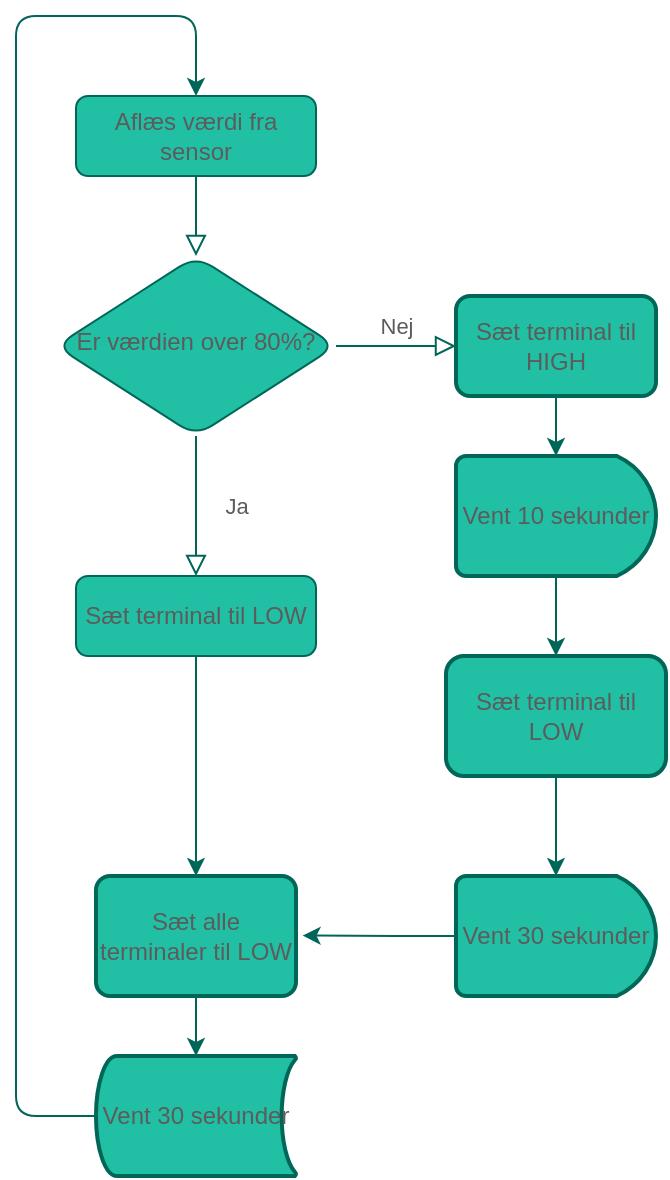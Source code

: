 <mxfile version="15.9.4" type="device"><diagram id="C5RBs43oDa-KdzZeNtuy" name="Page-1"><mxGraphModel dx="1681" dy="681" grid="0" gridSize="10" guides="1" tooltips="1" connect="1" arrows="1" fold="1" page="1" pageScale="1" pageWidth="827" pageHeight="1169" math="0" shadow="0"><root><mxCell id="WIyWlLk6GJQsqaUBKTNV-0"/><mxCell id="WIyWlLk6GJQsqaUBKTNV-1" parent="WIyWlLk6GJQsqaUBKTNV-0"/><mxCell id="WIyWlLk6GJQsqaUBKTNV-2" value="" style="rounded=1;html=1;jettySize=auto;orthogonalLoop=1;fontSize=11;endArrow=block;endFill=0;endSize=8;strokeWidth=1;shadow=0;labelBackgroundColor=none;edgeStyle=orthogonalEdgeStyle;strokeColor=#006658;fontColor=#5C5C5C;" parent="WIyWlLk6GJQsqaUBKTNV-1" source="WIyWlLk6GJQsqaUBKTNV-3" target="WIyWlLk6GJQsqaUBKTNV-6" edge="1"><mxGeometry relative="1" as="geometry"/></mxCell><mxCell id="WIyWlLk6GJQsqaUBKTNV-3" value="Aflæs værdi fra sensor" style="rounded=1;whiteSpace=wrap;html=1;fontSize=12;glass=0;strokeWidth=1;shadow=0;fillColor=#21C0A5;strokeColor=#006658;fontColor=#5C5C5C;" parent="WIyWlLk6GJQsqaUBKTNV-1" vertex="1"><mxGeometry x="140" y="80" width="120" height="40" as="geometry"/></mxCell><mxCell id="WIyWlLk6GJQsqaUBKTNV-4" value="Ja" style="rounded=1;html=1;jettySize=auto;orthogonalLoop=1;fontSize=11;endArrow=block;endFill=0;endSize=8;strokeWidth=1;shadow=0;labelBackgroundColor=none;edgeStyle=orthogonalEdgeStyle;entryX=0.5;entryY=0;entryDx=0;entryDy=0;strokeColor=#006658;fontColor=#5C5C5C;" parent="WIyWlLk6GJQsqaUBKTNV-1" source="WIyWlLk6GJQsqaUBKTNV-6" target="WIyWlLk6GJQsqaUBKTNV-7" edge="1"><mxGeometry y="20" relative="1" as="geometry"><mxPoint as="offset"/><mxPoint x="200" y="300.0" as="targetPoint"/></mxGeometry></mxCell><mxCell id="WIyWlLk6GJQsqaUBKTNV-5" value="Nej" style="edgeStyle=orthogonalEdgeStyle;rounded=1;html=1;jettySize=auto;orthogonalLoop=1;fontSize=11;endArrow=block;endFill=0;endSize=8;strokeWidth=1;shadow=0;labelBackgroundColor=none;entryX=0;entryY=0.5;entryDx=0;entryDy=0;strokeColor=#006658;fontColor=#5C5C5C;" parent="WIyWlLk6GJQsqaUBKTNV-1" source="WIyWlLk6GJQsqaUBKTNV-6" target="7QnliCq51Iucme1drgp8-0" edge="1"><mxGeometry y="10" relative="1" as="geometry"><mxPoint as="offset"/><mxPoint x="320" y="205" as="targetPoint"/></mxGeometry></mxCell><mxCell id="WIyWlLk6GJQsqaUBKTNV-6" value="Er værdien over 80%?" style="rhombus;whiteSpace=wrap;html=1;shadow=0;fontFamily=Helvetica;fontSize=12;align=center;strokeWidth=1;spacing=6;spacingTop=-4;fillColor=#21C0A5;strokeColor=#006658;fontColor=#5C5C5C;rounded=1;" parent="WIyWlLk6GJQsqaUBKTNV-1" vertex="1"><mxGeometry x="130" y="160" width="140" height="90" as="geometry"/></mxCell><mxCell id="7QnliCq51Iucme1drgp8-9" style="edgeStyle=orthogonalEdgeStyle;rounded=1;orthogonalLoop=1;jettySize=auto;html=1;exitX=0.5;exitY=1;exitDx=0;exitDy=0;entryX=0.5;entryY=0;entryDx=0;entryDy=0;strokeColor=#006658;fontColor=#5C5C5C;" edge="1" parent="WIyWlLk6GJQsqaUBKTNV-1" source="WIyWlLk6GJQsqaUBKTNV-7" target="7QnliCq51Iucme1drgp8-7"><mxGeometry relative="1" as="geometry"/></mxCell><mxCell id="WIyWlLk6GJQsqaUBKTNV-7" value="Sæt terminal til LOW" style="rounded=1;whiteSpace=wrap;html=1;fontSize=12;glass=0;strokeWidth=1;shadow=0;fillColor=#21C0A5;strokeColor=#006658;fontColor=#5C5C5C;" parent="WIyWlLk6GJQsqaUBKTNV-1" vertex="1"><mxGeometry x="140" y="320" width="120" height="40" as="geometry"/></mxCell><mxCell id="7QnliCq51Iucme1drgp8-2" style="edgeStyle=orthogonalEdgeStyle;rounded=1;orthogonalLoop=1;jettySize=auto;html=1;exitX=0.5;exitY=1;exitDx=0;exitDy=0;entryX=0.5;entryY=0;entryDx=0;entryDy=0;entryPerimeter=0;strokeColor=#006658;fontColor=#5C5C5C;" edge="1" parent="WIyWlLk6GJQsqaUBKTNV-1" source="7QnliCq51Iucme1drgp8-0" target="7QnliCq51Iucme1drgp8-1"><mxGeometry relative="1" as="geometry"/></mxCell><mxCell id="7QnliCq51Iucme1drgp8-0" value="Sæt terminal til HIGH" style="rounded=1;whiteSpace=wrap;html=1;absoluteArcSize=1;arcSize=14;strokeWidth=2;fillColor=#21C0A5;strokeColor=#006658;fontColor=#5C5C5C;" vertex="1" parent="WIyWlLk6GJQsqaUBKTNV-1"><mxGeometry x="330" y="180" width="100" height="50" as="geometry"/></mxCell><mxCell id="7QnliCq51Iucme1drgp8-4" value="" style="edgeStyle=orthogonalEdgeStyle;rounded=1;orthogonalLoop=1;jettySize=auto;html=1;strokeColor=#006658;fontColor=#5C5C5C;" edge="1" parent="WIyWlLk6GJQsqaUBKTNV-1" source="7QnliCq51Iucme1drgp8-1" target="7QnliCq51Iucme1drgp8-3"><mxGeometry relative="1" as="geometry"/></mxCell><mxCell id="7QnliCq51Iucme1drgp8-1" value="Vent 10 sekunder" style="strokeWidth=2;html=1;shape=mxgraph.flowchart.delay;whiteSpace=wrap;fillColor=#21C0A5;strokeColor=#006658;fontColor=#5C5C5C;rounded=1;" vertex="1" parent="WIyWlLk6GJQsqaUBKTNV-1"><mxGeometry x="330" y="260" width="100" height="60" as="geometry"/></mxCell><mxCell id="7QnliCq51Iucme1drgp8-6" style="edgeStyle=orthogonalEdgeStyle;rounded=1;orthogonalLoop=1;jettySize=auto;html=1;exitX=0.5;exitY=1;exitDx=0;exitDy=0;entryX=0.5;entryY=0;entryDx=0;entryDy=0;entryPerimeter=0;strokeColor=#006658;fontColor=#5C5C5C;" edge="1" parent="WIyWlLk6GJQsqaUBKTNV-1" source="7QnliCq51Iucme1drgp8-3" target="7QnliCq51Iucme1drgp8-5"><mxGeometry relative="1" as="geometry"/></mxCell><mxCell id="7QnliCq51Iucme1drgp8-3" value="Sæt terminal til LOW" style="rounded=1;whiteSpace=wrap;html=1;strokeWidth=2;fillColor=#21C0A5;strokeColor=#006658;fontColor=#5C5C5C;" vertex="1" parent="WIyWlLk6GJQsqaUBKTNV-1"><mxGeometry x="325" y="360" width="110" height="60" as="geometry"/></mxCell><mxCell id="7QnliCq51Iucme1drgp8-8" style="edgeStyle=orthogonalEdgeStyle;rounded=1;orthogonalLoop=1;jettySize=auto;html=1;exitX=0;exitY=0.5;exitDx=0;exitDy=0;exitPerimeter=0;entryX=1.033;entryY=0.496;entryDx=0;entryDy=0;entryPerimeter=0;strokeColor=#006658;fontColor=#5C5C5C;" edge="1" parent="WIyWlLk6GJQsqaUBKTNV-1" source="7QnliCq51Iucme1drgp8-5" target="7QnliCq51Iucme1drgp8-7"><mxGeometry relative="1" as="geometry"/></mxCell><mxCell id="7QnliCq51Iucme1drgp8-5" value="Vent 30 sekunder" style="strokeWidth=2;html=1;shape=mxgraph.flowchart.delay;whiteSpace=wrap;fillColor=#21C0A5;strokeColor=#006658;fontColor=#5C5C5C;rounded=1;" vertex="1" parent="WIyWlLk6GJQsqaUBKTNV-1"><mxGeometry x="330" y="470" width="100" height="60" as="geometry"/></mxCell><mxCell id="7QnliCq51Iucme1drgp8-11" style="edgeStyle=orthogonalEdgeStyle;rounded=1;orthogonalLoop=1;jettySize=auto;html=1;exitX=0.5;exitY=1;exitDx=0;exitDy=0;entryX=0.5;entryY=0;entryDx=0;entryDy=0;entryPerimeter=0;strokeColor=#006658;fontColor=#5C5C5C;" edge="1" parent="WIyWlLk6GJQsqaUBKTNV-1" source="7QnliCq51Iucme1drgp8-7" target="7QnliCq51Iucme1drgp8-10"><mxGeometry relative="1" as="geometry"/></mxCell><mxCell id="7QnliCq51Iucme1drgp8-7" value="Sæt alle terminaler til LOW" style="rounded=1;whiteSpace=wrap;html=1;absoluteArcSize=1;arcSize=14;strokeWidth=2;fillColor=#21C0A5;strokeColor=#006658;fontColor=#5C5C5C;" vertex="1" parent="WIyWlLk6GJQsqaUBKTNV-1"><mxGeometry x="150" y="470" width="100" height="60" as="geometry"/></mxCell><mxCell id="7QnliCq51Iucme1drgp8-12" style="edgeStyle=orthogonalEdgeStyle;rounded=1;orthogonalLoop=1;jettySize=auto;html=1;exitX=0;exitY=0.5;exitDx=0;exitDy=0;exitPerimeter=0;entryX=0.5;entryY=0;entryDx=0;entryDy=0;strokeColor=#006658;fontColor=#5C5C5C;" edge="1" parent="WIyWlLk6GJQsqaUBKTNV-1" source="7QnliCq51Iucme1drgp8-10" target="WIyWlLk6GJQsqaUBKTNV-3"><mxGeometry relative="1" as="geometry"><Array as="points"><mxPoint x="110" y="590"/><mxPoint x="110" y="40"/><mxPoint x="200" y="40"/></Array></mxGeometry></mxCell><mxCell id="7QnliCq51Iucme1drgp8-10" value="Vent 30 sekunder" style="strokeWidth=2;html=1;shape=mxgraph.flowchart.stored_data;whiteSpace=wrap;fillColor=#21C0A5;strokeColor=#006658;fontColor=#5C5C5C;rounded=1;" vertex="1" parent="WIyWlLk6GJQsqaUBKTNV-1"><mxGeometry x="150" y="560" width="100" height="60" as="geometry"/></mxCell></root></mxGraphModel></diagram></mxfile>